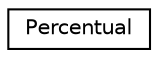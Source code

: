 digraph "Graphical Class Hierarchy"
{
 // LATEX_PDF_SIZE
  edge [fontname="Helvetica",fontsize="10",labelfontname="Helvetica",labelfontsize="10"];
  node [fontname="Helvetica",fontsize="10",shape=record];
  rankdir="LR";
  Node0 [label="Percentual",height=0.2,width=0.4,color="black", fillcolor="white", style="filled",URL="$classPercentual.html",tooltip="Classe Percentual."];
}
